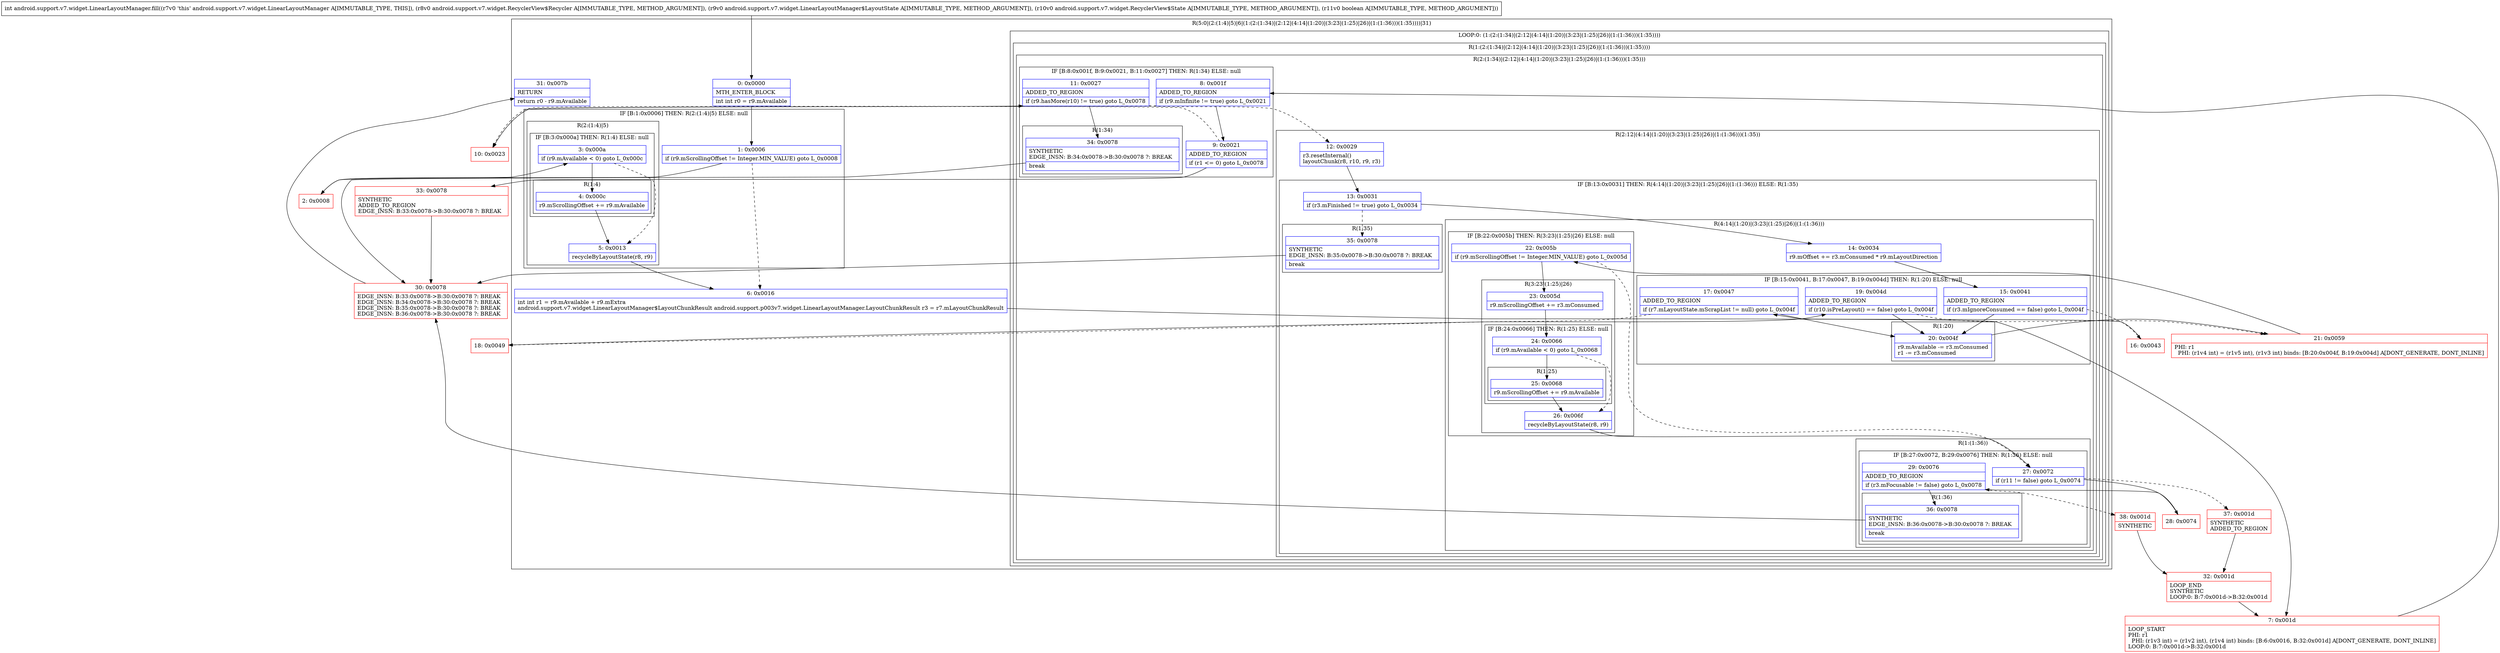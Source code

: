 digraph "CFG forandroid.support.v7.widget.LinearLayoutManager.fill(Landroid\/support\/v7\/widget\/RecyclerView$Recycler;Landroid\/support\/v7\/widget\/LinearLayoutManager$LayoutState;Landroid\/support\/v7\/widget\/RecyclerView$State;Z)I" {
subgraph cluster_Region_1553028874 {
label = "R(5:0|(2:(1:4)|5)|6|(1:(2:(1:34)|(2:12|(4:14|(1:20)|(3:23|(1:25)|26)|(1:(1:36)))(1:35))))|31)";
node [shape=record,color=blue];
Node_0 [shape=record,label="{0\:\ 0x0000|MTH_ENTER_BLOCK\l|int int r0 = r9.mAvailable\l}"];
subgraph cluster_IfRegion_520750111 {
label = "IF [B:1:0x0006] THEN: R(2:(1:4)|5) ELSE: null";
node [shape=record,color=blue];
Node_1 [shape=record,label="{1\:\ 0x0006|if (r9.mScrollingOffset != Integer.MIN_VALUE) goto L_0x0008\l}"];
subgraph cluster_Region_919130667 {
label = "R(2:(1:4)|5)";
node [shape=record,color=blue];
subgraph cluster_IfRegion_1604439006 {
label = "IF [B:3:0x000a] THEN: R(1:4) ELSE: null";
node [shape=record,color=blue];
Node_3 [shape=record,label="{3\:\ 0x000a|if (r9.mAvailable \< 0) goto L_0x000c\l}"];
subgraph cluster_Region_2046724360 {
label = "R(1:4)";
node [shape=record,color=blue];
Node_4 [shape=record,label="{4\:\ 0x000c|r9.mScrollingOffset += r9.mAvailable\l}"];
}
}
Node_5 [shape=record,label="{5\:\ 0x0013|recycleByLayoutState(r8, r9)\l}"];
}
}
Node_6 [shape=record,label="{6\:\ 0x0016|int int r1 = r9.mAvailable + r9.mExtra\landroid.support.v7.widget.LinearLayoutManager$LayoutChunkResult android.support.p003v7.widget.LinearLayoutManager.LayoutChunkResult r3 = r7.mLayoutChunkResult\l}"];
subgraph cluster_LoopRegion_916144340 {
label = "LOOP:0: (1:(2:(1:34)|(2:12|(4:14|(1:20)|(3:23|(1:25)|26)|(1:(1:36)))(1:35))))";
node [shape=record,color=blue];
subgraph cluster_Region_1186104742 {
label = "R(1:(2:(1:34)|(2:12|(4:14|(1:20)|(3:23|(1:25)|26)|(1:(1:36)))(1:35))))";
node [shape=record,color=blue];
subgraph cluster_Region_387733909 {
label = "R(2:(1:34)|(2:12|(4:14|(1:20)|(3:23|(1:25)|26)|(1:(1:36)))(1:35)))";
node [shape=record,color=blue];
subgraph cluster_IfRegion_1504334336 {
label = "IF [B:8:0x001f, B:9:0x0021, B:11:0x0027] THEN: R(1:34) ELSE: null";
node [shape=record,color=blue];
Node_8 [shape=record,label="{8\:\ 0x001f|ADDED_TO_REGION\l|if (r9.mInfinite != true) goto L_0x0021\l}"];
Node_9 [shape=record,label="{9\:\ 0x0021|ADDED_TO_REGION\l|if (r1 \<= 0) goto L_0x0078\l}"];
Node_11 [shape=record,label="{11\:\ 0x0027|ADDED_TO_REGION\l|if (r9.hasMore(r10) != true) goto L_0x0078\l}"];
subgraph cluster_Region_447165623 {
label = "R(1:34)";
node [shape=record,color=blue];
Node_34 [shape=record,label="{34\:\ 0x0078|SYNTHETIC\lEDGE_INSN: B:34:0x0078\-\>B:30:0x0078 ?: BREAK  \l|break\l}"];
}
}
subgraph cluster_Region_92613289 {
label = "R(2:12|(4:14|(1:20)|(3:23|(1:25)|26)|(1:(1:36)))(1:35))";
node [shape=record,color=blue];
Node_12 [shape=record,label="{12\:\ 0x0029|r3.resetInternal()\llayoutChunk(r8, r10, r9, r3)\l}"];
subgraph cluster_IfRegion_1400505364 {
label = "IF [B:13:0x0031] THEN: R(4:14|(1:20)|(3:23|(1:25)|26)|(1:(1:36))) ELSE: R(1:35)";
node [shape=record,color=blue];
Node_13 [shape=record,label="{13\:\ 0x0031|if (r3.mFinished != true) goto L_0x0034\l}"];
subgraph cluster_Region_807111309 {
label = "R(4:14|(1:20)|(3:23|(1:25)|26)|(1:(1:36)))";
node [shape=record,color=blue];
Node_14 [shape=record,label="{14\:\ 0x0034|r9.mOffset += r3.mConsumed * r9.mLayoutDirection\l}"];
subgraph cluster_IfRegion_992670940 {
label = "IF [B:15:0x0041, B:17:0x0047, B:19:0x004d] THEN: R(1:20) ELSE: null";
node [shape=record,color=blue];
Node_15 [shape=record,label="{15\:\ 0x0041|ADDED_TO_REGION\l|if (r3.mIgnoreConsumed == false) goto L_0x004f\l}"];
Node_17 [shape=record,label="{17\:\ 0x0047|ADDED_TO_REGION\l|if (r7.mLayoutState.mScrapList != null) goto L_0x004f\l}"];
Node_19 [shape=record,label="{19\:\ 0x004d|ADDED_TO_REGION\l|if (r10.isPreLayout() == false) goto L_0x004f\l}"];
subgraph cluster_Region_1873909344 {
label = "R(1:20)";
node [shape=record,color=blue];
Node_20 [shape=record,label="{20\:\ 0x004f|r9.mAvailable \-= r3.mConsumed\lr1 \-= r3.mConsumed\l}"];
}
}
subgraph cluster_IfRegion_1985370839 {
label = "IF [B:22:0x005b] THEN: R(3:23|(1:25)|26) ELSE: null";
node [shape=record,color=blue];
Node_22 [shape=record,label="{22\:\ 0x005b|if (r9.mScrollingOffset != Integer.MIN_VALUE) goto L_0x005d\l}"];
subgraph cluster_Region_399921522 {
label = "R(3:23|(1:25)|26)";
node [shape=record,color=blue];
Node_23 [shape=record,label="{23\:\ 0x005d|r9.mScrollingOffset += r3.mConsumed\l}"];
subgraph cluster_IfRegion_614166030 {
label = "IF [B:24:0x0066] THEN: R(1:25) ELSE: null";
node [shape=record,color=blue];
Node_24 [shape=record,label="{24\:\ 0x0066|if (r9.mAvailable \< 0) goto L_0x0068\l}"];
subgraph cluster_Region_1363041273 {
label = "R(1:25)";
node [shape=record,color=blue];
Node_25 [shape=record,label="{25\:\ 0x0068|r9.mScrollingOffset += r9.mAvailable\l}"];
}
}
Node_26 [shape=record,label="{26\:\ 0x006f|recycleByLayoutState(r8, r9)\l}"];
}
}
subgraph cluster_Region_1923076069 {
label = "R(1:(1:36))";
node [shape=record,color=blue];
subgraph cluster_IfRegion_344964408 {
label = "IF [B:27:0x0072, B:29:0x0076] THEN: R(1:36) ELSE: null";
node [shape=record,color=blue];
Node_27 [shape=record,label="{27\:\ 0x0072|if (r11 != false) goto L_0x0074\l}"];
Node_29 [shape=record,label="{29\:\ 0x0076|ADDED_TO_REGION\l|if (r3.mFocusable != false) goto L_0x0078\l}"];
subgraph cluster_Region_911975299 {
label = "R(1:36)";
node [shape=record,color=blue];
Node_36 [shape=record,label="{36\:\ 0x0078|SYNTHETIC\lEDGE_INSN: B:36:0x0078\-\>B:30:0x0078 ?: BREAK  \l|break\l}"];
}
}
}
}
subgraph cluster_Region_1238323288 {
label = "R(1:35)";
node [shape=record,color=blue];
Node_35 [shape=record,label="{35\:\ 0x0078|SYNTHETIC\lEDGE_INSN: B:35:0x0078\-\>B:30:0x0078 ?: BREAK  \l|break\l}"];
}
}
}
}
}
}
Node_31 [shape=record,label="{31\:\ 0x007b|RETURN\l|return r0 \- r9.mAvailable\l}"];
}
Node_2 [shape=record,color=red,label="{2\:\ 0x0008}"];
Node_7 [shape=record,color=red,label="{7\:\ 0x001d|LOOP_START\lPHI: r1 \l  PHI: (r1v3 int) = (r1v2 int), (r1v4 int) binds: [B:6:0x0016, B:32:0x001d] A[DONT_GENERATE, DONT_INLINE]\lLOOP:0: B:7:0x001d\-\>B:32:0x001d\l}"];
Node_10 [shape=record,color=red,label="{10\:\ 0x0023}"];
Node_16 [shape=record,color=red,label="{16\:\ 0x0043}"];
Node_18 [shape=record,color=red,label="{18\:\ 0x0049}"];
Node_21 [shape=record,color=red,label="{21\:\ 0x0059|PHI: r1 \l  PHI: (r1v4 int) = (r1v5 int), (r1v3 int) binds: [B:20:0x004f, B:19:0x004d] A[DONT_GENERATE, DONT_INLINE]\l}"];
Node_28 [shape=record,color=red,label="{28\:\ 0x0074}"];
Node_30 [shape=record,color=red,label="{30\:\ 0x0078|EDGE_INSN: B:33:0x0078\-\>B:30:0x0078 ?: BREAK  \lEDGE_INSN: B:34:0x0078\-\>B:30:0x0078 ?: BREAK  \lEDGE_INSN: B:35:0x0078\-\>B:30:0x0078 ?: BREAK  \lEDGE_INSN: B:36:0x0078\-\>B:30:0x0078 ?: BREAK  \l}"];
Node_32 [shape=record,color=red,label="{32\:\ 0x001d|LOOP_END\lSYNTHETIC\lLOOP:0: B:7:0x001d\-\>B:32:0x001d\l}"];
Node_33 [shape=record,color=red,label="{33\:\ 0x0078|SYNTHETIC\lADDED_TO_REGION\lEDGE_INSN: B:33:0x0078\-\>B:30:0x0078 ?: BREAK  \l}"];
Node_37 [shape=record,color=red,label="{37\:\ 0x001d|SYNTHETIC\lADDED_TO_REGION\l}"];
Node_38 [shape=record,color=red,label="{38\:\ 0x001d|SYNTHETIC\l}"];
MethodNode[shape=record,label="{int android.support.v7.widget.LinearLayoutManager.fill((r7v0 'this' android.support.v7.widget.LinearLayoutManager A[IMMUTABLE_TYPE, THIS]), (r8v0 android.support.v7.widget.RecyclerView$Recycler A[IMMUTABLE_TYPE, METHOD_ARGUMENT]), (r9v0 android.support.v7.widget.LinearLayoutManager$LayoutState A[IMMUTABLE_TYPE, METHOD_ARGUMENT]), (r10v0 android.support.v7.widget.RecyclerView$State A[IMMUTABLE_TYPE, METHOD_ARGUMENT]), (r11v0 boolean A[IMMUTABLE_TYPE, METHOD_ARGUMENT])) }"];
MethodNode -> Node_0;
Node_0 -> Node_1;
Node_1 -> Node_2;
Node_1 -> Node_6[style=dashed];
Node_3 -> Node_4;
Node_3 -> Node_5[style=dashed];
Node_4 -> Node_5;
Node_5 -> Node_6;
Node_6 -> Node_7;
Node_8 -> Node_9;
Node_8 -> Node_10[style=dashed];
Node_9 -> Node_10[style=dashed];
Node_9 -> Node_33;
Node_11 -> Node_12[style=dashed];
Node_11 -> Node_34;
Node_34 -> Node_30;
Node_12 -> Node_13;
Node_13 -> Node_14;
Node_13 -> Node_35[style=dashed];
Node_14 -> Node_15;
Node_15 -> Node_16[style=dashed];
Node_15 -> Node_20;
Node_17 -> Node_18[style=dashed];
Node_17 -> Node_20;
Node_19 -> Node_20;
Node_19 -> Node_21[style=dashed];
Node_20 -> Node_21;
Node_22 -> Node_23;
Node_22 -> Node_27[style=dashed];
Node_23 -> Node_24;
Node_24 -> Node_25;
Node_24 -> Node_26[style=dashed];
Node_25 -> Node_26;
Node_26 -> Node_27;
Node_27 -> Node_28;
Node_27 -> Node_37[style=dashed];
Node_29 -> Node_36;
Node_29 -> Node_38[style=dashed];
Node_36 -> Node_30;
Node_35 -> Node_30;
Node_2 -> Node_3;
Node_7 -> Node_8;
Node_10 -> Node_11;
Node_16 -> Node_17;
Node_18 -> Node_19;
Node_21 -> Node_22;
Node_28 -> Node_29;
Node_30 -> Node_31;
Node_32 -> Node_7;
Node_33 -> Node_30;
Node_37 -> Node_32;
Node_38 -> Node_32;
}

